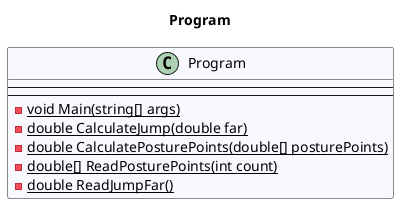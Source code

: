 @startuml Program
title Program
 class Program #GhostWhite {
---
---
- {static} void Main(string[] args)
- {static} double CalculateJump(double far)
- {static} double CalculatePosturePoints(double[] posturePoints)
- {static} double[] ReadPosturePoints(int count)
- {static} double ReadJumpFar()
}
@enduml
